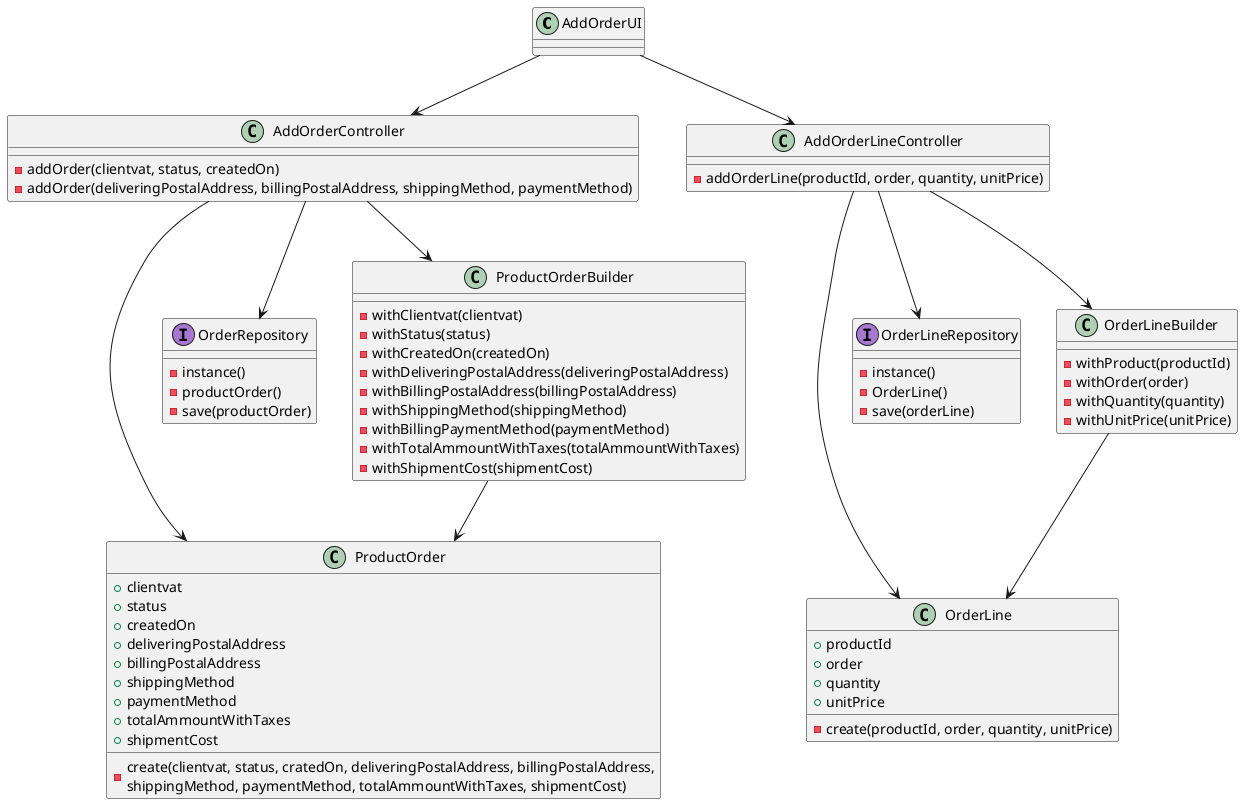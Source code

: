 @startuml
'https://plantuml.com/sequence-diagram

class AddOrderUI
class AddOrderController
class AddOrderLineController
class ProductOrder
class OrderLine
class OrderRepository << (I,a777d1) >>
class OrderLineRepository << (I,a777d1) >>

class AddOrderController{
    - addOrder(clientvat, status, createdOn)
    - addOrder(deliveringPostalAddress, billingPostalAddress, shippingMethod, paymentMethod)
}

class AddOrderLineController{
    - addOrderLine(productId, order, quantity, unitPrice)
}

class ProductOrderBuilder{
    - withClientvat(clientvat)
    - withStatus(status)
    - withCreatedOn(createdOn)
    - withDeliveringPostalAddress(deliveringPostalAddress)
    - withBillingPostalAddress(billingPostalAddress)
    - withShippingMethod(shippingMethod)
    - withBillingPaymentMethod(paymentMethod)
    - withTotalAmmountWithTaxes(totalAmmountWithTaxes)
    - withShipmentCost(shipmentCost)
}

class OrderLineBuilder{
    - withProduct(productId)
    - withOrder(order)
    - withQuantity(quantity)
    - withUnitPrice(unitPrice)
}

class ProductOrder{
    + clientvat
    + status
    + createdOn
    + deliveringPostalAddress
    + billingPostalAddress
    + shippingMethod
    + paymentMethod
    + totalAmmountWithTaxes
    + shipmentCost
    - create(clientvat, status, cratedOn, deliveringPostalAddress, billingPostalAddress,\nshippingMethod, paymentMethod, totalAmmountWithTaxes, shipmentCost)
}

class OrderLine{
    + productId
    + order
    + quantity
    + unitPrice
    - create(productId, order, quantity, unitPrice)
}


class OrderRepository {
    - instance()
    - productOrder()
    - save(productOrder)
}

class OrderLineRepository {
    - instance()
    - OrderLine()
    - save(orderLine)
}


AddOrderUI--> AddOrderController
AddOrderUI--> AddOrderLineController
AddOrderController--> ProductOrderBuilder
AddOrderController--> ProductOrder
ProductOrderBuilder--> ProductOrder
AddOrderController--> OrderRepository
AddOrderLineController--> OrderLineBuilder
AddOrderLineController--> OrderLine
OrderLineBuilder--> OrderLine
AddOrderLineController--> OrderLineRepository
@enduml
